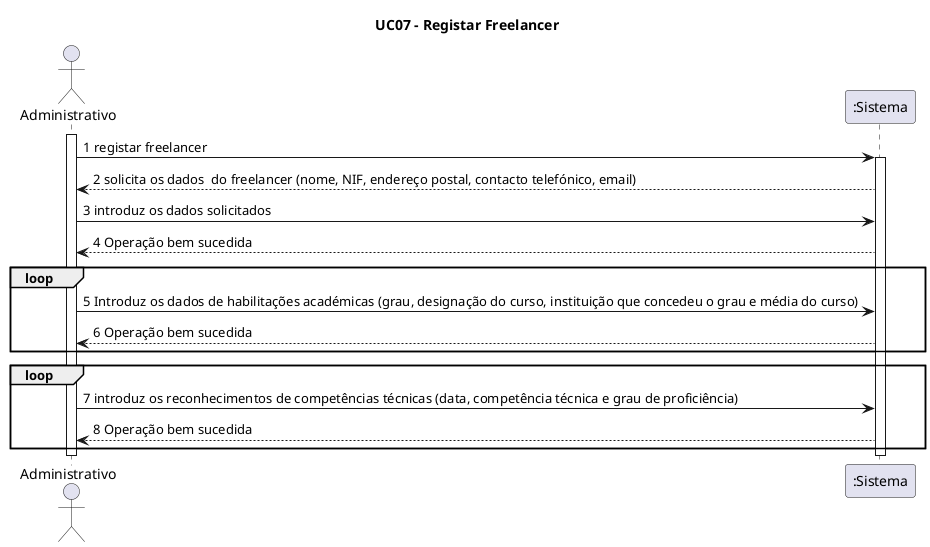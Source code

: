 @startuml

title UC07 - Registar Freelancer

actor Administrativo
participant ":Sistema" as Sistema

activate Administrativo

Administrativo -> Sistema : 1 registar freelancer
activate Sistema

Sistema --> Administrativo: 2 solicita os dados  do freelancer (nome, NIF, endereço postal, contacto telefónico, email)

Administrativo -> Sistema: 3 introduz os dados solicitados
Sistema --> Administrativo: 4 Operação bem sucedida

loop
Administrativo -> Sistema : 5 Introduz os dados de habilitações académicas (grau, designação do curso, instituição que concedeu o grau e média do curso)
Sistema --> Administrativo : 6 Operação bem sucedida
end

loop
Administrativo -> Sistema: 7 introduz os reconhecimentos de competências técnicas (data, competência técnica e grau de proficiência)
Sistema --> Administrativo: 8 Operação bem sucedida
end


deactivate Administrativo
deactivate Sistema

@enduml